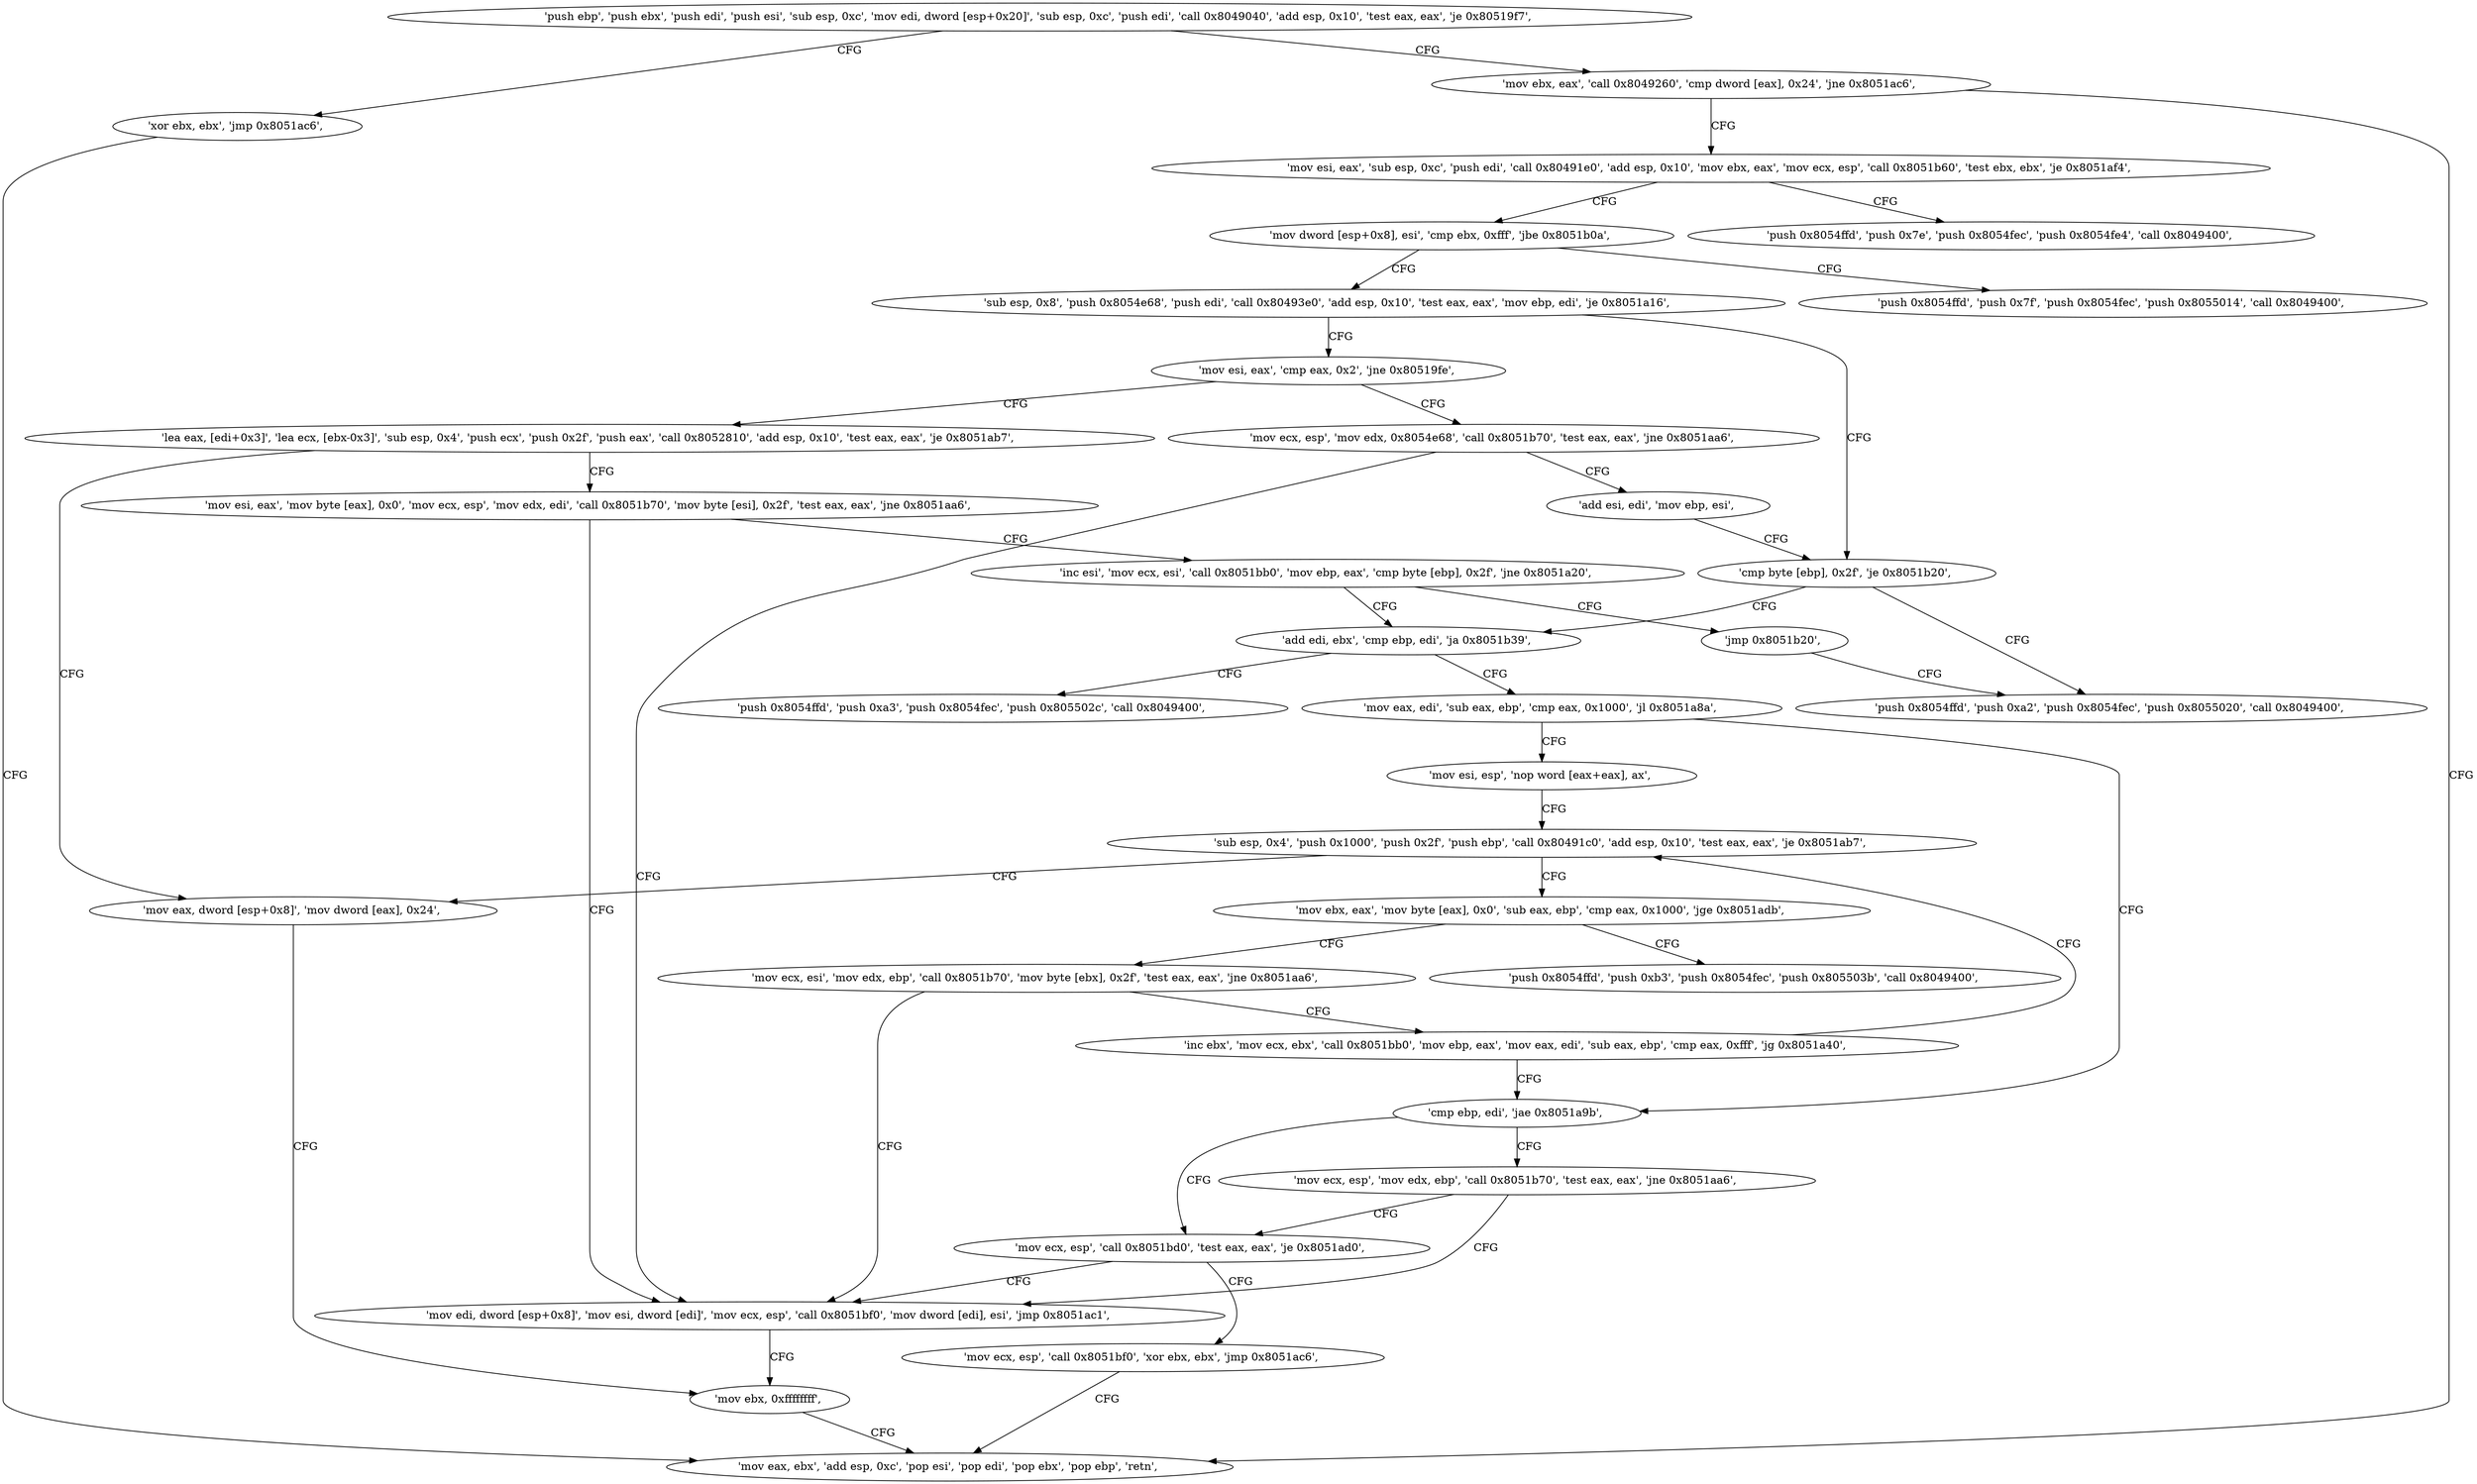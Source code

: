 digraph "func" {
"134551856" [label = "'push ebp', 'push ebx', 'push edi', 'push esi', 'sub esp, 0xc', 'mov edi, dword [esp+0x20]', 'sub esp, 0xc', 'push edi', 'call 0x8049040', 'add esp, 0x10', 'test eax, eax', 'je 0x80519f7', " ]
"134552055" [label = "'xor ebx, ebx', 'jmp 0x8051ac6', " ]
"134551887" [label = "'mov ebx, eax', 'call 0x8049260', 'cmp dword [eax], 0x24', 'jne 0x8051ac6', " ]
"134552262" [label = "'mov eax, ebx', 'add esp, 0xc', 'pop esi', 'pop edi', 'pop ebx', 'pop ebp', 'retn', " ]
"134551903" [label = "'mov esi, eax', 'sub esp, 0xc', 'push edi', 'call 0x80491e0', 'add esp, 0x10', 'mov ebx, eax', 'mov ecx, esp', 'call 0x8051b60', 'test ebx, ebx', 'je 0x8051af4', " ]
"134552308" [label = "'push 0x8054ffd', 'push 0x7e', 'push 0x8054fec', 'push 0x8054fe4', 'call 0x8049400', " ]
"134551934" [label = "'mov dword [esp+0x8], esi', 'cmp ebx, 0xfff', 'jbe 0x8051b0a', " ]
"134552330" [label = "'push 0x8054ffd', 'push 0x7f', 'push 0x8054fec', 'push 0x8055014', 'call 0x8049400', " ]
"134551950" [label = "'sub esp, 0x8', 'push 0x8054e68', 'push edi', 'call 0x80493e0', 'add esp, 0x10', 'test eax, eax', 'mov ebp, edi', 'je 0x8051a16', " ]
"134552086" [label = "'cmp byte [ebp], 0x2f', 'je 0x8051b20', " ]
"134551973" [label = "'mov esi, eax', 'cmp eax, 0x2', 'jne 0x80519fe', " ]
"134552352" [label = "'push 0x8054ffd', 'push 0xa2', 'push 0x8054fec', 'push 0x8055020', 'call 0x8049400', " ]
"134552096" [label = "'add edi, ebx', 'cmp ebp, edi', 'ja 0x8051b39', " ]
"134552062" [label = "'mov ecx, esp', 'mov edx, 0x8054e68', 'call 0x8051b70', 'test eax, eax', 'jne 0x8051aa6', " ]
"134551980" [label = "'lea eax, [edi+0x3]', 'lea ecx, [ebx-0x3]', 'sub esp, 0x4', 'push ecx', 'push 0x2f', 'push eax', 'call 0x8052810', 'add esp, 0x10', 'test eax, eax', 'je 0x8051ab7', " ]
"134552377" [label = "'push 0x8054ffd', 'push 0xa3', 'push 0x8054fec', 'push 0x805502c', 'call 0x8049400', " ]
"134552106" [label = "'mov eax, edi', 'sub eax, ebp', 'cmp eax, 0x1000', 'jl 0x8051a8a', " ]
"134552230" [label = "'mov edi, dword [esp+0x8]', 'mov esi, dword [edi]', 'mov ecx, esp', 'call 0x8051bf0', 'mov dword [edi], esi', 'jmp 0x8051ac1', " ]
"134552082" [label = "'add esi, edi', 'mov ebp, esi', " ]
"134552247" [label = "'mov eax, dword [esp+0x8]', 'mov dword [eax], 0x24', " ]
"134552009" [label = "'mov esi, eax', 'mov byte [eax], 0x0', 'mov ecx, esp', 'mov edx, edi', 'call 0x8051b70', 'mov byte [esi], 0x2f', 'test eax, eax', 'jne 0x8051aa6', " ]
"134552202" [label = "'cmp ebp, edi', 'jae 0x8051a9b', " ]
"134552117" [label = "'mov esi, esp', 'nop word [eax+eax], ax', " ]
"134552257" [label = "'mov ebx, 0xffffffff', " ]
"134552034" [label = "'inc esi', 'mov ecx, esi', 'call 0x8051bb0', 'mov ebp, eax', 'cmp byte [ebp], 0x2f', 'jne 0x8051a20', " ]
"134552219" [label = "'mov ecx, esp', 'call 0x8051bd0', 'test eax, eax', 'je 0x8051ad0', " ]
"134552206" [label = "'mov ecx, esp', 'mov edx, ebp', 'call 0x8051b70', 'test eax, eax', 'jne 0x8051aa6', " ]
"134552128" [label = "'sub esp, 0x4', 'push 0x1000', 'push 0x2f', 'push ebp', 'call 0x80491c0', 'add esp, 0x10', 'test eax, eax', 'je 0x8051ab7', " ]
"134552050" [label = "'jmp 0x8051b20', " ]
"134552272" [label = "'mov ecx, esp', 'call 0x8051bf0', 'xor ebx, ebx', 'jmp 0x8051ac6', " ]
"134552151" [label = "'mov ebx, eax', 'mov byte [eax], 0x0', 'sub eax, ebp', 'cmp eax, 0x1000', 'jge 0x8051adb', " ]
"134552283" [label = "'push 0x8054ffd', 'push 0xb3', 'push 0x8054fec', 'push 0x805503b', 'call 0x8049400', " ]
"134552165" [label = "'mov ecx, esi', 'mov edx, ebp', 'call 0x8051b70', 'mov byte [ebx], 0x2f', 'test eax, eax', 'jne 0x8051aa6', " ]
"134552181" [label = "'inc ebx', 'mov ecx, ebx', 'call 0x8051bb0', 'mov ebp, eax', 'mov eax, edi', 'sub eax, ebp', 'cmp eax, 0xfff', 'jg 0x8051a40', " ]
"134551856" -> "134552055" [ label = "CFG" ]
"134551856" -> "134551887" [ label = "CFG" ]
"134552055" -> "134552262" [ label = "CFG" ]
"134551887" -> "134552262" [ label = "CFG" ]
"134551887" -> "134551903" [ label = "CFG" ]
"134551903" -> "134552308" [ label = "CFG" ]
"134551903" -> "134551934" [ label = "CFG" ]
"134551934" -> "134552330" [ label = "CFG" ]
"134551934" -> "134551950" [ label = "CFG" ]
"134551950" -> "134552086" [ label = "CFG" ]
"134551950" -> "134551973" [ label = "CFG" ]
"134552086" -> "134552352" [ label = "CFG" ]
"134552086" -> "134552096" [ label = "CFG" ]
"134551973" -> "134552062" [ label = "CFG" ]
"134551973" -> "134551980" [ label = "CFG" ]
"134552096" -> "134552377" [ label = "CFG" ]
"134552096" -> "134552106" [ label = "CFG" ]
"134552062" -> "134552230" [ label = "CFG" ]
"134552062" -> "134552082" [ label = "CFG" ]
"134551980" -> "134552247" [ label = "CFG" ]
"134551980" -> "134552009" [ label = "CFG" ]
"134552106" -> "134552202" [ label = "CFG" ]
"134552106" -> "134552117" [ label = "CFG" ]
"134552230" -> "134552257" [ label = "CFG" ]
"134552082" -> "134552086" [ label = "CFG" ]
"134552247" -> "134552257" [ label = "CFG" ]
"134552009" -> "134552230" [ label = "CFG" ]
"134552009" -> "134552034" [ label = "CFG" ]
"134552202" -> "134552219" [ label = "CFG" ]
"134552202" -> "134552206" [ label = "CFG" ]
"134552117" -> "134552128" [ label = "CFG" ]
"134552257" -> "134552262" [ label = "CFG" ]
"134552034" -> "134552096" [ label = "CFG" ]
"134552034" -> "134552050" [ label = "CFG" ]
"134552219" -> "134552272" [ label = "CFG" ]
"134552219" -> "134552230" [ label = "CFG" ]
"134552206" -> "134552230" [ label = "CFG" ]
"134552206" -> "134552219" [ label = "CFG" ]
"134552128" -> "134552247" [ label = "CFG" ]
"134552128" -> "134552151" [ label = "CFG" ]
"134552050" -> "134552352" [ label = "CFG" ]
"134552272" -> "134552262" [ label = "CFG" ]
"134552151" -> "134552283" [ label = "CFG" ]
"134552151" -> "134552165" [ label = "CFG" ]
"134552165" -> "134552230" [ label = "CFG" ]
"134552165" -> "134552181" [ label = "CFG" ]
"134552181" -> "134552128" [ label = "CFG" ]
"134552181" -> "134552202" [ label = "CFG" ]
}
